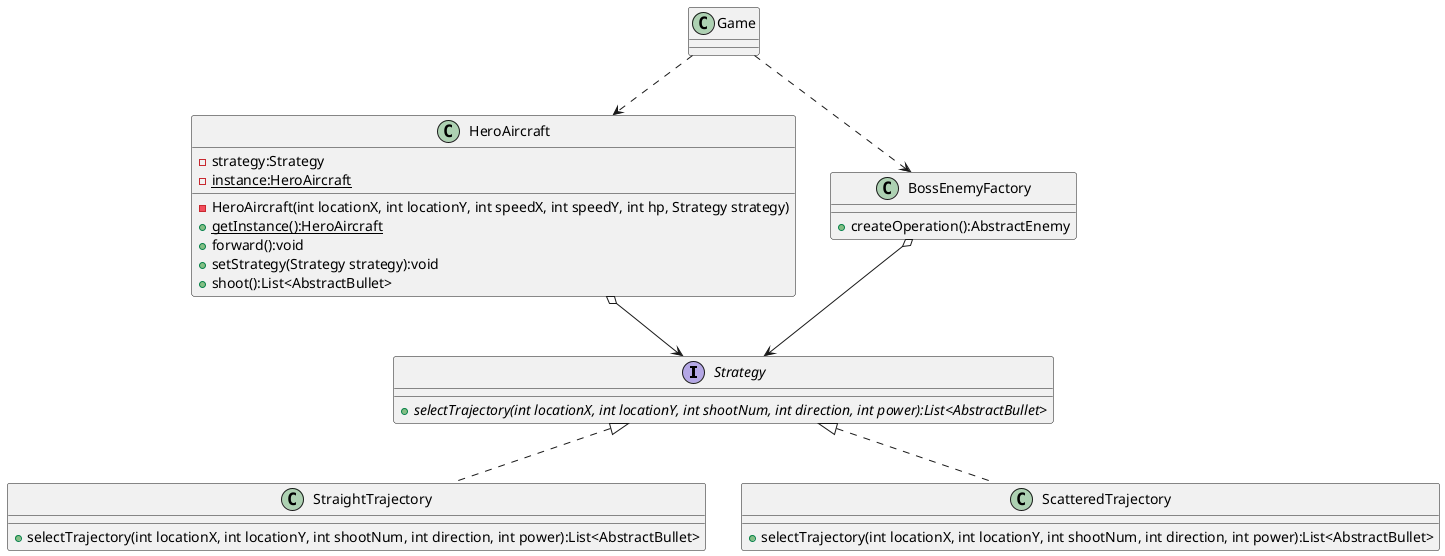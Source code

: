 @startuml
'https://plantuml.com/class-diagram

Interface Strategy{
    + {abstract} selectTrajectory(int locationX, int locationY, int shootNum, int direction, int power):List<AbstractBullet>
}

class StraightTrajectory implements Strategy{
    + selectTrajectory(int locationX, int locationY, int shootNum, int direction, int power):List<AbstractBullet>
}

class ScatteredTrajectory implements Strategy{
    + selectTrajectory(int locationX, int locationY, int shootNum, int direction, int power):List<AbstractBullet>
}

class HeroAircraft{
    - strategy:Strategy
    - {static} instance:HeroAircraft
    - HeroAircraft(int locationX, int locationY, int speedX, int speedY, int hp, Strategy strategy)
    + {static} getInstance():HeroAircraft
    + forward():void
    + setStrategy(Strategy strategy):void
    + shoot():List<AbstractBullet>
}

class BossEnemyFactory {
    + createOperation():AbstractEnemy
}

class Game{
}

Game ..> HeroAircraft
Game ..> BossEnemyFactory
HeroAircraft o--> Strategy
BossEnemyFactory o--> Strategy

@enduml